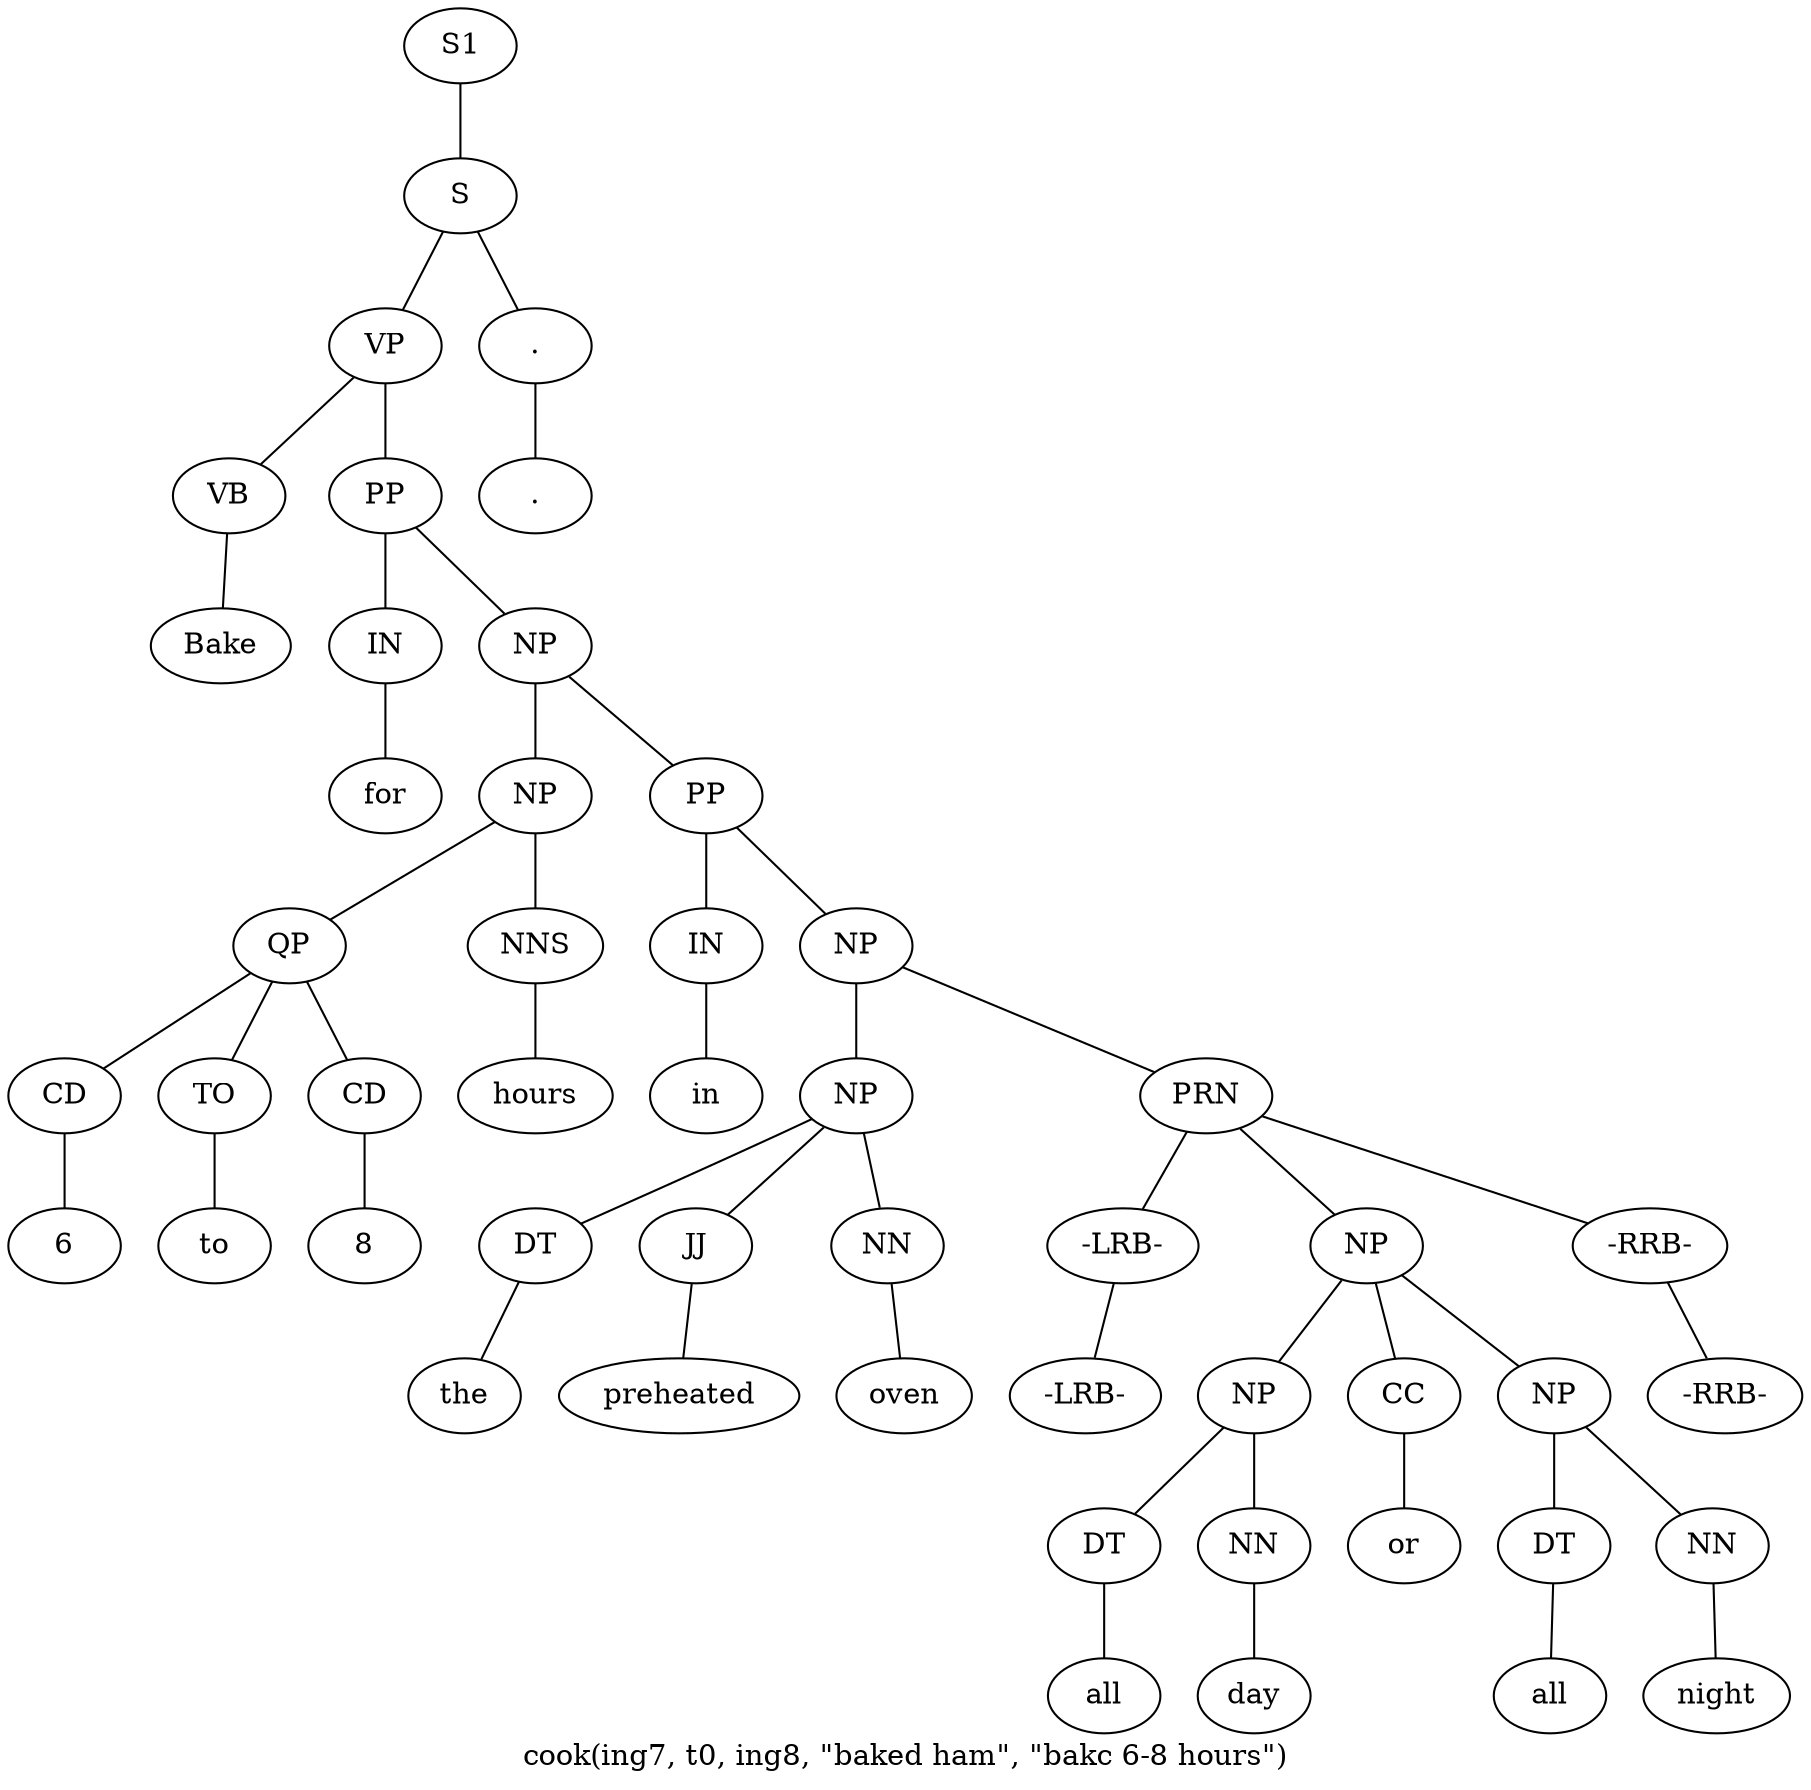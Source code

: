 graph SyntaxGraph {
	label = "cook(ing7, t0, ing8, \"baked ham\", \"bakc 6-8 hours\")";
	Node0 [label="S1"];
	Node1 [label="S"];
	Node2 [label="VP"];
	Node3 [label="VB"];
	Node4 [label="Bake"];
	Node5 [label="PP"];
	Node6 [label="IN"];
	Node7 [label="for"];
	Node8 [label="NP"];
	Node9 [label="NP"];
	Node10 [label="QP"];
	Node11 [label="CD"];
	Node12 [label="6"];
	Node13 [label="TO"];
	Node14 [label="to"];
	Node15 [label="CD"];
	Node16 [label="8"];
	Node17 [label="NNS"];
	Node18 [label="hours"];
	Node19 [label="PP"];
	Node20 [label="IN"];
	Node21 [label="in"];
	Node22 [label="NP"];
	Node23 [label="NP"];
	Node24 [label="DT"];
	Node25 [label="the"];
	Node26 [label="JJ"];
	Node27 [label="preheated"];
	Node28 [label="NN"];
	Node29 [label="oven"];
	Node30 [label="PRN"];
	Node31 [label="-LRB-"];
	Node32 [label="-LRB-"];
	Node33 [label="NP"];
	Node34 [label="NP"];
	Node35 [label="DT"];
	Node36 [label="all"];
	Node37 [label="NN"];
	Node38 [label="day"];
	Node39 [label="CC"];
	Node40 [label="or"];
	Node41 [label="NP"];
	Node42 [label="DT"];
	Node43 [label="all"];
	Node44 [label="NN"];
	Node45 [label="night"];
	Node46 [label="-RRB-"];
	Node47 [label="-RRB-"];
	Node48 [label="."];
	Node49 [label="."];

	Node0 -- Node1;
	Node1 -- Node2;
	Node1 -- Node48;
	Node2 -- Node3;
	Node2 -- Node5;
	Node3 -- Node4;
	Node5 -- Node6;
	Node5 -- Node8;
	Node6 -- Node7;
	Node8 -- Node9;
	Node8 -- Node19;
	Node9 -- Node10;
	Node9 -- Node17;
	Node10 -- Node11;
	Node10 -- Node13;
	Node10 -- Node15;
	Node11 -- Node12;
	Node13 -- Node14;
	Node15 -- Node16;
	Node17 -- Node18;
	Node19 -- Node20;
	Node19 -- Node22;
	Node20 -- Node21;
	Node22 -- Node23;
	Node22 -- Node30;
	Node23 -- Node24;
	Node23 -- Node26;
	Node23 -- Node28;
	Node24 -- Node25;
	Node26 -- Node27;
	Node28 -- Node29;
	Node30 -- Node31;
	Node30 -- Node33;
	Node30 -- Node46;
	Node31 -- Node32;
	Node33 -- Node34;
	Node33 -- Node39;
	Node33 -- Node41;
	Node34 -- Node35;
	Node34 -- Node37;
	Node35 -- Node36;
	Node37 -- Node38;
	Node39 -- Node40;
	Node41 -- Node42;
	Node41 -- Node44;
	Node42 -- Node43;
	Node44 -- Node45;
	Node46 -- Node47;
	Node48 -- Node49;
}
